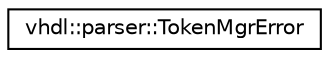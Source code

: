 digraph "类继承关系图"
{
 // INTERACTIVE_SVG=YES
 // LATEX_PDF_SIZE
  edge [fontname="Helvetica",fontsize="10",labelfontname="Helvetica",labelfontsize="10"];
  node [fontname="Helvetica",fontsize="10",shape=record];
  rankdir="LR";
  Node0 [label="vhdl::parser::TokenMgrError",height=0.2,width=0.4,color="black", fillcolor="white", style="filled",URL="$d3/d74/classvhdl_1_1parser_1_1_token_mgr_error.html",tooltip=" "];
}
